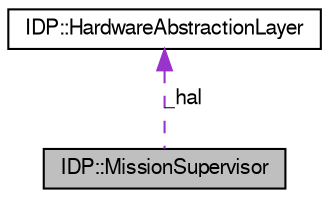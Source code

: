 digraph G
{
  edge [fontname="FreeSans",fontsize="10",labelfontname="FreeSans",labelfontsize="10"];
  node [fontname="FreeSans",fontsize="10",shape=record];
  Node1 [label="IDP::MissionSupervisor",height=0.2,width=0.4,color="black", fillcolor="grey75", style="filled" fontcolor="black"];
  Node2 -> Node1 [dir=back,color="darkorchid3",fontsize="10",style="dashed",label="_hal"];
  Node2 [label="IDP::HardwareAbstractionLayer",height=0.2,width=0.4,color="black", fillcolor="white", style="filled",URL="$classIDP_1_1HardwareAbstractionLayer.html"];
}
